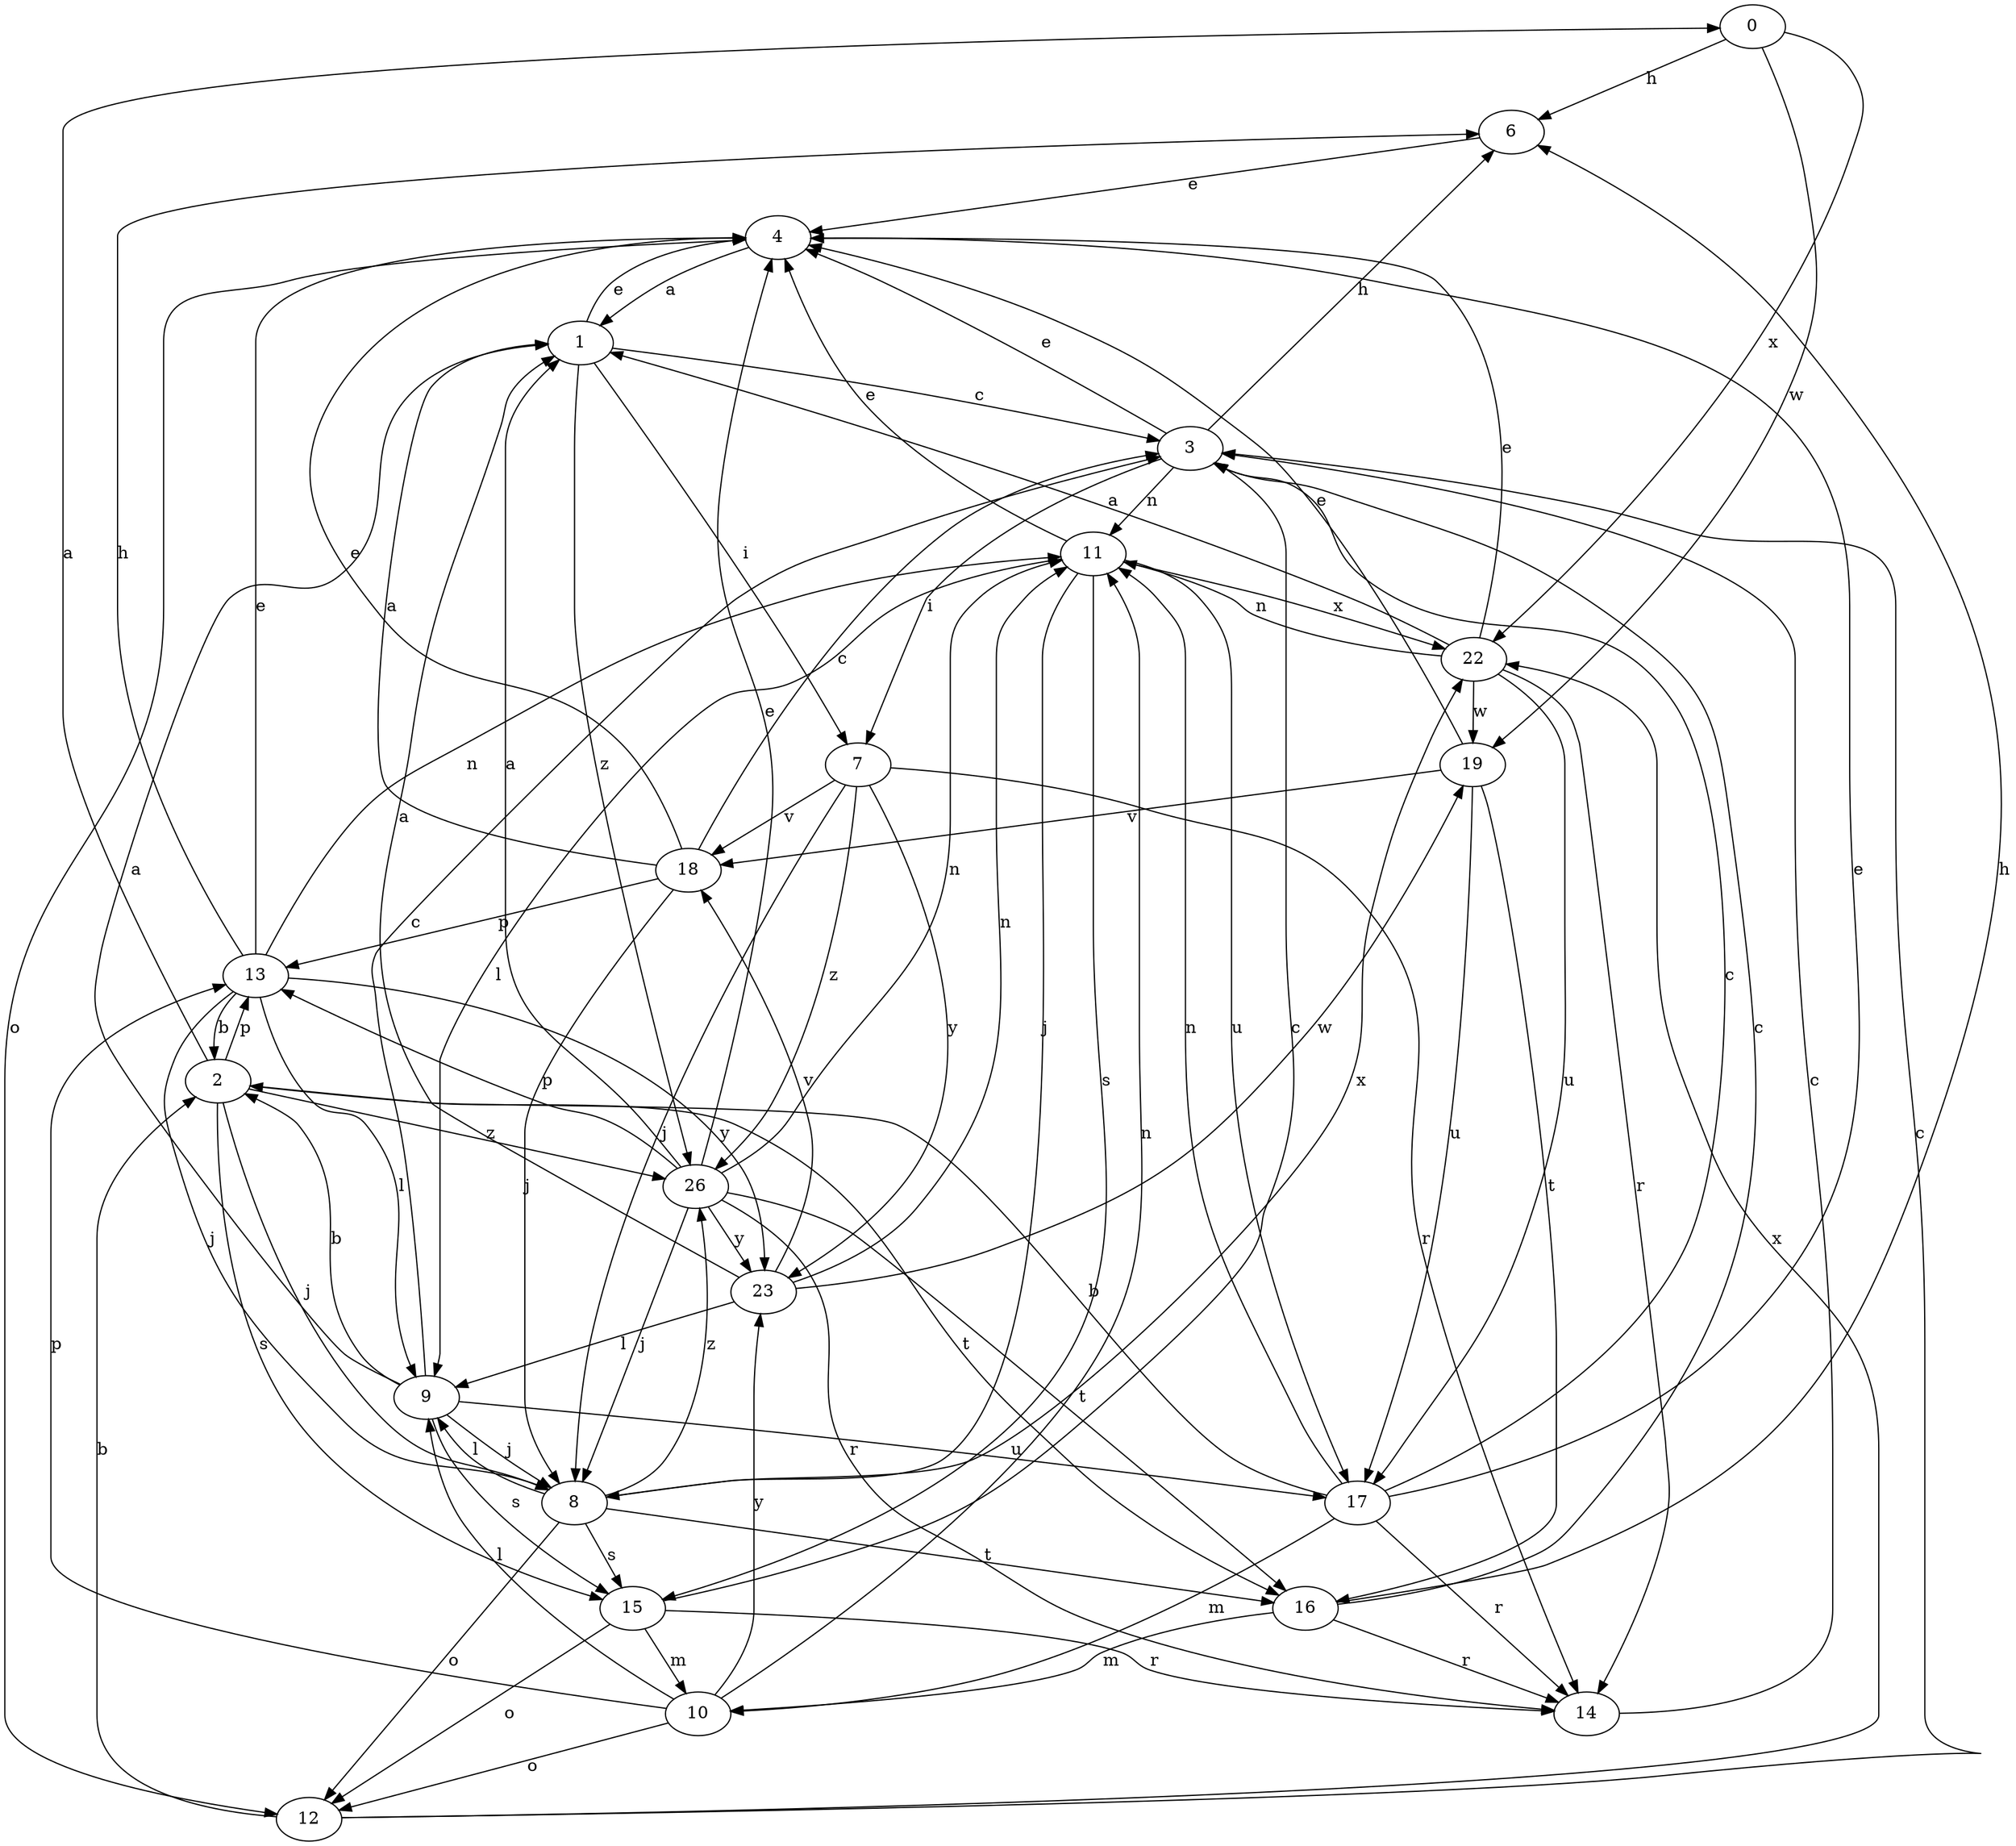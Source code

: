 strict digraph  {
0;
1;
2;
3;
4;
6;
7;
8;
9;
10;
11;
12;
13;
14;
15;
16;
17;
18;
19;
22;
23;
26;
0 -> 6  [label=h];
0 -> 19  [label=w];
0 -> 22  [label=x];
1 -> 3  [label=c];
1 -> 4  [label=e];
1 -> 7  [label=i];
1 -> 26  [label=z];
2 -> 0  [label=a];
2 -> 8  [label=j];
2 -> 13  [label=p];
2 -> 15  [label=s];
2 -> 16  [label=t];
2 -> 26  [label=z];
3 -> 4  [label=e];
3 -> 6  [label=h];
3 -> 7  [label=i];
3 -> 11  [label=n];
4 -> 1  [label=a];
4 -> 12  [label=o];
6 -> 4  [label=e];
7 -> 8  [label=j];
7 -> 14  [label=r];
7 -> 18  [label=v];
7 -> 23  [label=y];
7 -> 26  [label=z];
8 -> 9  [label=l];
8 -> 12  [label=o];
8 -> 15  [label=s];
8 -> 16  [label=t];
8 -> 22  [label=x];
8 -> 26  [label=z];
9 -> 1  [label=a];
9 -> 2  [label=b];
9 -> 3  [label=c];
9 -> 8  [label=j];
9 -> 15  [label=s];
9 -> 17  [label=u];
10 -> 9  [label=l];
10 -> 11  [label=n];
10 -> 12  [label=o];
10 -> 13  [label=p];
10 -> 23  [label=y];
11 -> 4  [label=e];
11 -> 8  [label=j];
11 -> 9  [label=l];
11 -> 15  [label=s];
11 -> 17  [label=u];
11 -> 22  [label=x];
12 -> 2  [label=b];
12 -> 3  [label=c];
12 -> 22  [label=x];
13 -> 2  [label=b];
13 -> 4  [label=e];
13 -> 6  [label=h];
13 -> 8  [label=j];
13 -> 9  [label=l];
13 -> 11  [label=n];
13 -> 23  [label=y];
14 -> 3  [label=c];
15 -> 3  [label=c];
15 -> 10  [label=m];
15 -> 12  [label=o];
15 -> 14  [label=r];
16 -> 3  [label=c];
16 -> 6  [label=h];
16 -> 10  [label=m];
16 -> 14  [label=r];
17 -> 2  [label=b];
17 -> 3  [label=c];
17 -> 4  [label=e];
17 -> 10  [label=m];
17 -> 11  [label=n];
17 -> 14  [label=r];
18 -> 1  [label=a];
18 -> 3  [label=c];
18 -> 4  [label=e];
18 -> 8  [label=j];
18 -> 13  [label=p];
19 -> 4  [label=e];
19 -> 16  [label=t];
19 -> 17  [label=u];
19 -> 18  [label=v];
22 -> 1  [label=a];
22 -> 4  [label=e];
22 -> 11  [label=n];
22 -> 14  [label=r];
22 -> 17  [label=u];
22 -> 19  [label=w];
23 -> 1  [label=a];
23 -> 9  [label=l];
23 -> 11  [label=n];
23 -> 18  [label=v];
23 -> 19  [label=w];
26 -> 1  [label=a];
26 -> 4  [label=e];
26 -> 8  [label=j];
26 -> 11  [label=n];
26 -> 13  [label=p];
26 -> 14  [label=r];
26 -> 16  [label=t];
26 -> 23  [label=y];
}
